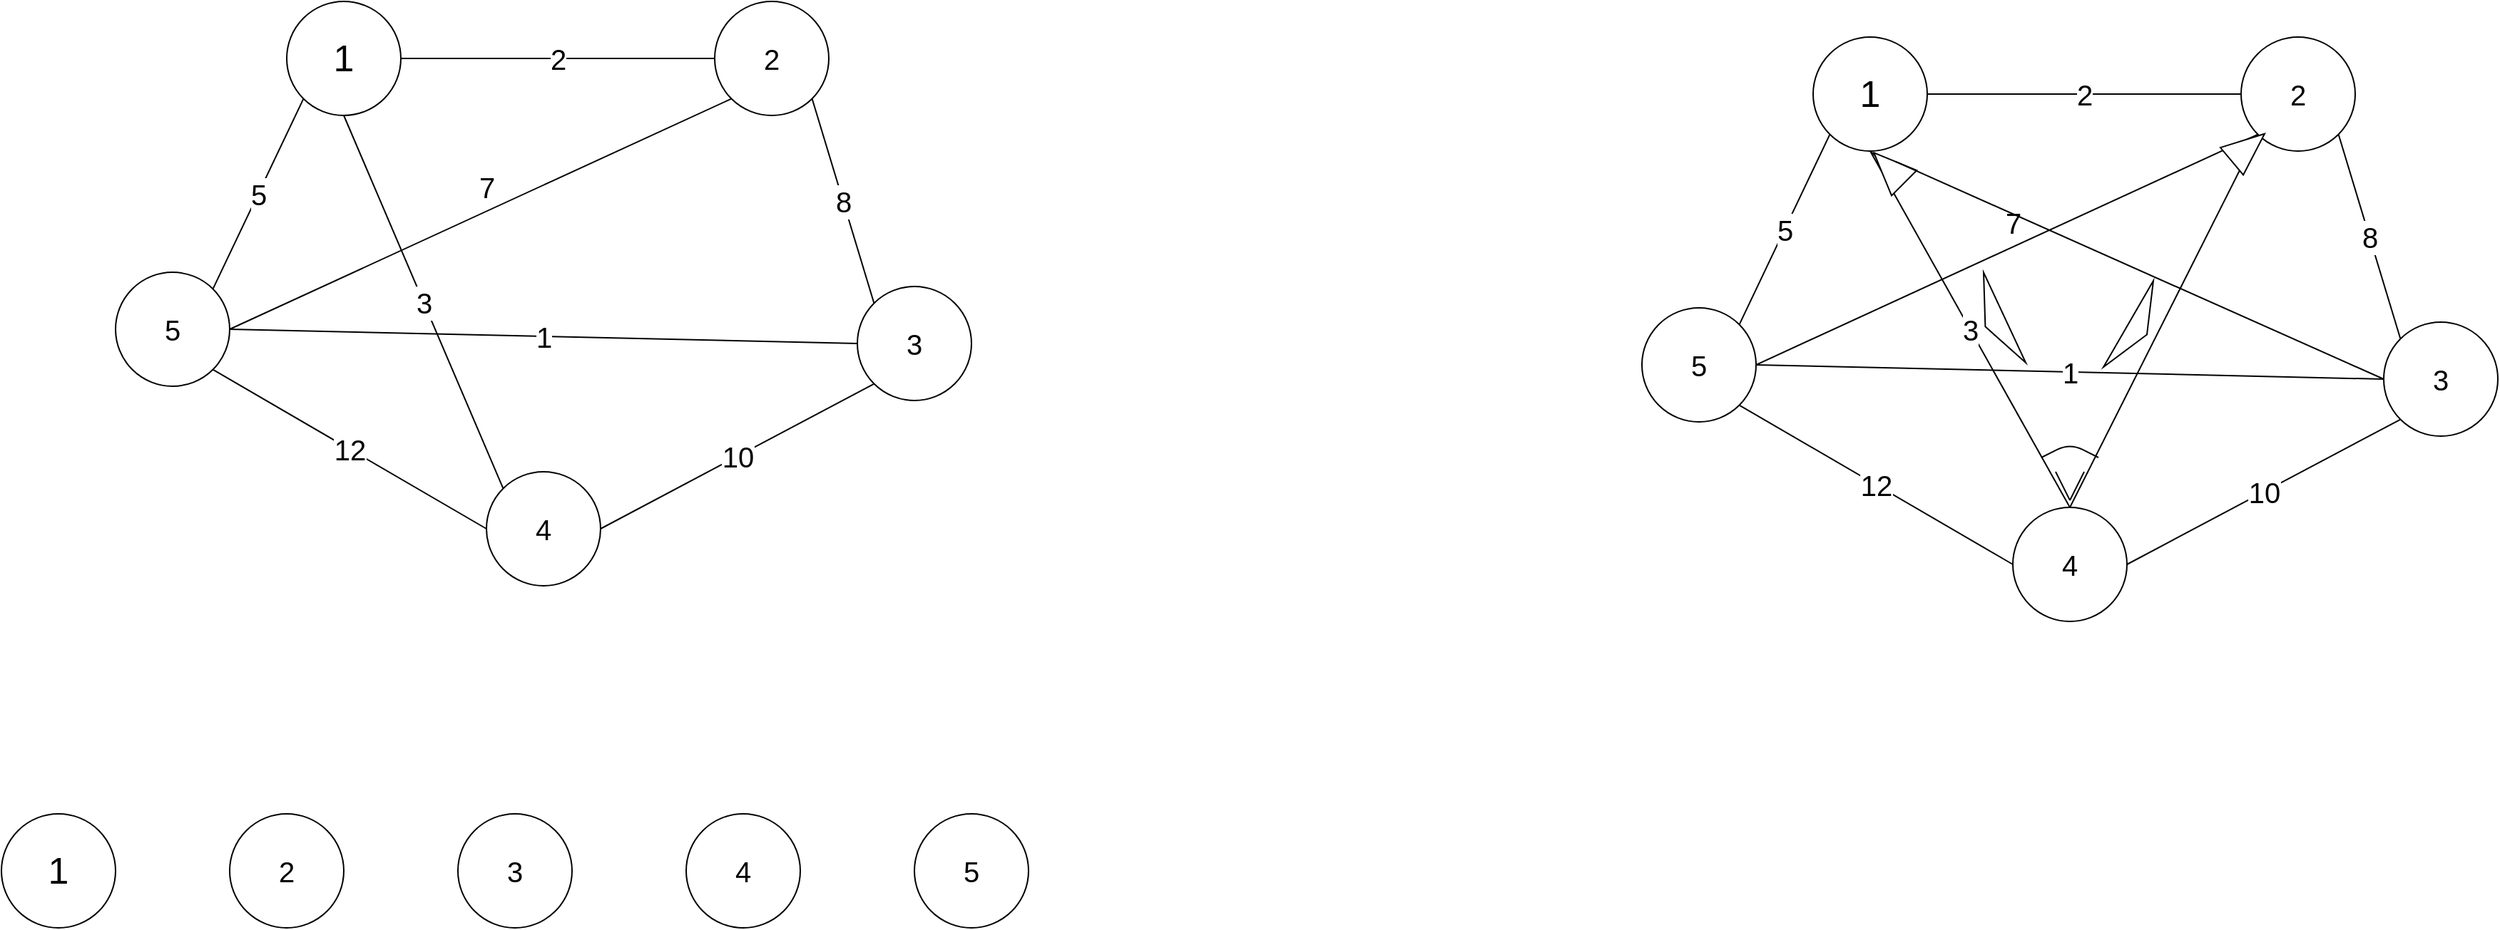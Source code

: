 <mxfile version="13.9.9" type="device"><diagram id="7U7eVqQrNw2slBG3ilnZ" name="Страница 1"><mxGraphModel dx="1320" dy="1634" grid="1" gridSize="10" guides="1" tooltips="1" connect="1" arrows="1" fold="1" page="1" pageScale="1" pageWidth="827" pageHeight="1169" math="0" shadow="0"><root><mxCell id="0"/><mxCell id="1" parent="0"/><mxCell id="HdOWyo-NWDSe329gHryE-1" value="5" style="ellipse;whiteSpace=wrap;html=1;aspect=fixed;fontSize=20;" vertex="1" parent="1"><mxGeometry x="200" y="260" width="80" height="80" as="geometry"/></mxCell><mxCell id="HdOWyo-NWDSe329gHryE-2" value="&lt;font style=&quot;font-size: 26px&quot;&gt;1&lt;/font&gt;" style="ellipse;whiteSpace=wrap;html=1;aspect=fixed;" vertex="1" parent="1"><mxGeometry x="320" y="70" width="80" height="80" as="geometry"/></mxCell><mxCell id="HdOWyo-NWDSe329gHryE-4" value="2" style="ellipse;whiteSpace=wrap;html=1;aspect=fixed;fontSize=20;" vertex="1" parent="1"><mxGeometry x="620" y="70" width="80" height="80" as="geometry"/></mxCell><mxCell id="HdOWyo-NWDSe329gHryE-5" value="3" style="ellipse;whiteSpace=wrap;html=1;aspect=fixed;fontSize=20;" vertex="1" parent="1"><mxGeometry x="720" y="270" width="80" height="80" as="geometry"/></mxCell><mxCell id="HdOWyo-NWDSe329gHryE-6" value="4" style="ellipse;whiteSpace=wrap;html=1;aspect=fixed;fontSize=20;" vertex="1" parent="1"><mxGeometry x="460" y="400" width="80" height="80" as="geometry"/></mxCell><mxCell id="HdOWyo-NWDSe329gHryE-7" value="2" style="endArrow=none;html=1;strokeWidth=1;entryX=0;entryY=0.5;entryDx=0;entryDy=0;exitX=1;exitY=0.5;exitDx=0;exitDy=0;fontSize=20;" edge="1" parent="1" source="HdOWyo-NWDSe329gHryE-2" target="HdOWyo-NWDSe329gHryE-4"><mxGeometry width="50" height="50" relative="1" as="geometry"><mxPoint x="414" y="310" as="sourcePoint"/><mxPoint x="464" y="260" as="targetPoint"/></mxGeometry></mxCell><mxCell id="HdOWyo-NWDSe329gHryE-8" value="5" style="endArrow=none;html=1;strokeWidth=1;entryX=0;entryY=1;entryDx=0;entryDy=0;exitX=1;exitY=0;exitDx=0;exitDy=0;fontSize=20;" edge="1" parent="1" source="HdOWyo-NWDSe329gHryE-1" target="HdOWyo-NWDSe329gHryE-2"><mxGeometry width="50" height="50" relative="1" as="geometry"><mxPoint x="400" y="450" as="sourcePoint"/><mxPoint x="450" y="400" as="targetPoint"/></mxGeometry></mxCell><mxCell id="HdOWyo-NWDSe329gHryE-9" value="12" style="endArrow=none;html=1;strokeWidth=1;exitX=1;exitY=1;exitDx=0;exitDy=0;entryX=0;entryY=0.5;entryDx=0;entryDy=0;fontSize=20;" edge="1" parent="1" source="HdOWyo-NWDSe329gHryE-1" target="HdOWyo-NWDSe329gHryE-6"><mxGeometry width="50" height="50" relative="1" as="geometry"><mxPoint x="410" y="460" as="sourcePoint"/><mxPoint x="460" y="410" as="targetPoint"/></mxGeometry></mxCell><mxCell id="HdOWyo-NWDSe329gHryE-10" value="8" style="endArrow=none;html=1;strokeWidth=1;entryX=1;entryY=1;entryDx=0;entryDy=0;exitX=0;exitY=0;exitDx=0;exitDy=0;fontSize=20;" edge="1" parent="1" source="HdOWyo-NWDSe329gHryE-5" target="HdOWyo-NWDSe329gHryE-4"><mxGeometry width="50" height="50" relative="1" as="geometry"><mxPoint x="420" y="470" as="sourcePoint"/><mxPoint x="470" y="420" as="targetPoint"/></mxGeometry></mxCell><mxCell id="HdOWyo-NWDSe329gHryE-11" value="10" style="endArrow=none;html=1;strokeWidth=1;entryX=0;entryY=1;entryDx=0;entryDy=0;exitX=1;exitY=0.5;exitDx=0;exitDy=0;fontSize=20;" edge="1" parent="1" source="HdOWyo-NWDSe329gHryE-6" target="HdOWyo-NWDSe329gHryE-5"><mxGeometry width="50" height="50" relative="1" as="geometry"><mxPoint x="430" y="480" as="sourcePoint"/><mxPoint x="480" y="430" as="targetPoint"/></mxGeometry></mxCell><mxCell id="HdOWyo-NWDSe329gHryE-12" value="3" style="endArrow=none;html=1;strokeWidth=1;entryX=0.5;entryY=1;entryDx=0;entryDy=0;exitX=0;exitY=0;exitDx=0;exitDy=0;fontSize=20;" edge="1" parent="1" source="HdOWyo-NWDSe329gHryE-6" target="HdOWyo-NWDSe329gHryE-2"><mxGeometry width="50" height="50" relative="1" as="geometry"><mxPoint x="440" y="490" as="sourcePoint"/><mxPoint x="490" y="440" as="targetPoint"/></mxGeometry></mxCell><mxCell id="HdOWyo-NWDSe329gHryE-13" value="7" style="endArrow=none;html=1;strokeWidth=1;entryX=0;entryY=1;entryDx=0;entryDy=0;exitX=1;exitY=0.5;exitDx=0;exitDy=0;fontSize=20;" edge="1" parent="1" source="HdOWyo-NWDSe329gHryE-1" target="HdOWyo-NWDSe329gHryE-4"><mxGeometry x="0.066" y="15" width="50" height="50" relative="1" as="geometry"><mxPoint x="450" y="500" as="sourcePoint"/><mxPoint x="500" y="450" as="targetPoint"/><mxPoint x="-1" as="offset"/></mxGeometry></mxCell><mxCell id="HdOWyo-NWDSe329gHryE-14" value="1" style="endArrow=none;html=1;strokeWidth=1;entryX=0;entryY=0.5;entryDx=0;entryDy=0;exitX=1;exitY=0.5;exitDx=0;exitDy=0;fontSize=20;" edge="1" parent="1" source="HdOWyo-NWDSe329gHryE-1" target="HdOWyo-NWDSe329gHryE-5"><mxGeometry width="50" height="50" relative="1" as="geometry"><mxPoint x="460" y="510" as="sourcePoint"/><mxPoint x="510" y="460" as="targetPoint"/></mxGeometry></mxCell><mxCell id="HdOWyo-NWDSe329gHryE-15" value="&lt;font style=&quot;font-size: 26px&quot;&gt;1&lt;/font&gt;" style="ellipse;whiteSpace=wrap;html=1;aspect=fixed;" vertex="1" parent="1"><mxGeometry x="120" y="640" width="80" height="80" as="geometry"/></mxCell><mxCell id="HdOWyo-NWDSe329gHryE-16" value="2" style="ellipse;whiteSpace=wrap;html=1;aspect=fixed;fontSize=20;" vertex="1" parent="1"><mxGeometry x="280" y="640" width="80" height="80" as="geometry"/></mxCell><mxCell id="HdOWyo-NWDSe329gHryE-17" value="3" style="ellipse;whiteSpace=wrap;html=1;aspect=fixed;fontSize=20;" vertex="1" parent="1"><mxGeometry x="440" y="640" width="80" height="80" as="geometry"/></mxCell><mxCell id="HdOWyo-NWDSe329gHryE-18" value="4" style="ellipse;whiteSpace=wrap;html=1;aspect=fixed;fontSize=20;" vertex="1" parent="1"><mxGeometry x="600" y="640" width="80" height="80" as="geometry"/></mxCell><mxCell id="HdOWyo-NWDSe329gHryE-19" value="5" style="ellipse;whiteSpace=wrap;html=1;aspect=fixed;fontSize=20;" vertex="1" parent="1"><mxGeometry x="760" y="640" width="80" height="80" as="geometry"/></mxCell><mxCell id="HdOWyo-NWDSe329gHryE-20" value="5" style="ellipse;whiteSpace=wrap;html=1;aspect=fixed;fontSize=20;" vertex="1" parent="1"><mxGeometry x="1270" y="285" width="80" height="80" as="geometry"/></mxCell><mxCell id="HdOWyo-NWDSe329gHryE-21" value="&lt;font style=&quot;font-size: 26px&quot;&gt;1&lt;/font&gt;" style="ellipse;whiteSpace=wrap;html=1;aspect=fixed;" vertex="1" parent="1"><mxGeometry x="1390" y="95" width="80" height="80" as="geometry"/></mxCell><mxCell id="HdOWyo-NWDSe329gHryE-22" value="2" style="ellipse;whiteSpace=wrap;html=1;aspect=fixed;fontSize=20;" vertex="1" parent="1"><mxGeometry x="1690" y="95" width="80" height="80" as="geometry"/></mxCell><mxCell id="HdOWyo-NWDSe329gHryE-23" value="3" style="ellipse;whiteSpace=wrap;html=1;aspect=fixed;fontSize=20;" vertex="1" parent="1"><mxGeometry x="1790" y="295" width="80" height="80" as="geometry"/></mxCell><mxCell id="HdOWyo-NWDSe329gHryE-24" value="4" style="ellipse;whiteSpace=wrap;html=1;aspect=fixed;fontSize=20;" vertex="1" parent="1"><mxGeometry x="1530" y="425" width="80" height="80" as="geometry"/></mxCell><mxCell id="HdOWyo-NWDSe329gHryE-25" value="2" style="endArrow=none;html=1;strokeWidth=1;entryX=0;entryY=0.5;entryDx=0;entryDy=0;exitX=1;exitY=0.5;exitDx=0;exitDy=0;fontSize=20;" edge="1" parent="1" source="HdOWyo-NWDSe329gHryE-21" target="HdOWyo-NWDSe329gHryE-22"><mxGeometry width="50" height="50" relative="1" as="geometry"><mxPoint x="1484" y="335" as="sourcePoint"/><mxPoint x="1534" y="285" as="targetPoint"/></mxGeometry></mxCell><mxCell id="HdOWyo-NWDSe329gHryE-26" value="5" style="endArrow=none;html=1;strokeWidth=1;entryX=0;entryY=1;entryDx=0;entryDy=0;exitX=1;exitY=0;exitDx=0;exitDy=0;fontSize=20;" edge="1" parent="1" source="HdOWyo-NWDSe329gHryE-20" target="HdOWyo-NWDSe329gHryE-21"><mxGeometry width="50" height="50" relative="1" as="geometry"><mxPoint x="1470" y="475" as="sourcePoint"/><mxPoint x="1520" y="425" as="targetPoint"/></mxGeometry></mxCell><mxCell id="HdOWyo-NWDSe329gHryE-27" value="12" style="endArrow=none;html=1;strokeWidth=1;exitX=1;exitY=1;exitDx=0;exitDy=0;entryX=0;entryY=0.5;entryDx=0;entryDy=0;fontSize=20;" edge="1" parent="1" source="HdOWyo-NWDSe329gHryE-20" target="HdOWyo-NWDSe329gHryE-24"><mxGeometry width="50" height="50" relative="1" as="geometry"><mxPoint x="1480" y="485" as="sourcePoint"/><mxPoint x="1530" y="435" as="targetPoint"/></mxGeometry></mxCell><mxCell id="HdOWyo-NWDSe329gHryE-28" value="8" style="endArrow=none;html=1;strokeWidth=1;entryX=1;entryY=1;entryDx=0;entryDy=0;exitX=0;exitY=0;exitDx=0;exitDy=0;fontSize=20;" edge="1" parent="1" source="HdOWyo-NWDSe329gHryE-23" target="HdOWyo-NWDSe329gHryE-22"><mxGeometry width="50" height="50" relative="1" as="geometry"><mxPoint x="1490" y="495" as="sourcePoint"/><mxPoint x="1540" y="445" as="targetPoint"/></mxGeometry></mxCell><mxCell id="HdOWyo-NWDSe329gHryE-29" value="10" style="endArrow=none;html=1;strokeWidth=1;entryX=0;entryY=1;entryDx=0;entryDy=0;exitX=1;exitY=0.5;exitDx=0;exitDy=0;fontSize=20;" edge="1" parent="1" source="HdOWyo-NWDSe329gHryE-24" target="HdOWyo-NWDSe329gHryE-23"><mxGeometry width="50" height="50" relative="1" as="geometry"><mxPoint x="1500" y="505" as="sourcePoint"/><mxPoint x="1550" y="455" as="targetPoint"/></mxGeometry></mxCell><mxCell id="HdOWyo-NWDSe329gHryE-30" value="3" style="endArrow=none;html=1;strokeWidth=1;entryX=0.5;entryY=1;entryDx=0;entryDy=0;exitX=0.5;exitY=0;exitDx=0;exitDy=0;fontSize=20;" edge="1" parent="1" source="HdOWyo-NWDSe329gHryE-24" target="HdOWyo-NWDSe329gHryE-21"><mxGeometry width="50" height="50" relative="1" as="geometry"><mxPoint x="1510" y="515" as="sourcePoint"/><mxPoint x="1560" y="465" as="targetPoint"/></mxGeometry></mxCell><mxCell id="HdOWyo-NWDSe329gHryE-31" value="7" style="endArrow=none;html=1;strokeWidth=1;entryX=0;entryY=1;entryDx=0;entryDy=0;exitX=1;exitY=0.5;exitDx=0;exitDy=0;fontSize=20;" edge="1" parent="1" source="HdOWyo-NWDSe329gHryE-20" target="HdOWyo-NWDSe329gHryE-22"><mxGeometry x="0.066" y="15" width="50" height="50" relative="1" as="geometry"><mxPoint x="1520" y="525" as="sourcePoint"/><mxPoint x="1570" y="475" as="targetPoint"/><mxPoint x="-1" as="offset"/></mxGeometry></mxCell><mxCell id="HdOWyo-NWDSe329gHryE-32" value="1" style="endArrow=none;html=1;strokeWidth=1;entryX=0;entryY=0.5;entryDx=0;entryDy=0;exitX=1;exitY=0.5;exitDx=0;exitDy=0;fontSize=20;" edge="1" parent="1" source="HdOWyo-NWDSe329gHryE-20" target="HdOWyo-NWDSe329gHryE-23"><mxGeometry width="50" height="50" relative="1" as="geometry"><mxPoint x="1530" y="535" as="sourcePoint"/><mxPoint x="1580" y="485" as="targetPoint"/></mxGeometry></mxCell><mxCell id="HdOWyo-NWDSe329gHryE-33" value="" style="endArrow=none;html=1;strokeWidth=1;fontSize=20;entryX=0;entryY=1;entryDx=0;entryDy=0;exitX=0.5;exitY=0;exitDx=0;exitDy=0;" edge="1" parent="1" source="HdOWyo-NWDSe329gHryE-24" target="HdOWyo-NWDSe329gHryE-22"><mxGeometry width="50" height="50" relative="1" as="geometry"><mxPoint x="1530" y="430" as="sourcePoint"/><mxPoint x="1580" y="380" as="targetPoint"/></mxGeometry></mxCell><mxCell id="HdOWyo-NWDSe329gHryE-47" value="" style="endArrow=none;html=1;strokeWidth=1;fontSize=20;entryX=0.5;entryY=1;entryDx=0;entryDy=0;exitX=0;exitY=0.5;exitDx=0;exitDy=0;" edge="1" parent="1" source="HdOWyo-NWDSe329gHryE-67" target="HdOWyo-NWDSe329gHryE-21"><mxGeometry width="50" height="50" relative="1" as="geometry"><mxPoint x="1600" y="430" as="sourcePoint"/><mxPoint x="1650" y="380" as="targetPoint"/></mxGeometry></mxCell><mxCell id="HdOWyo-NWDSe329gHryE-55" value="" style="endArrow=none;html=1;strokeWidth=1;fontSize=20;" edge="1" parent="1"><mxGeometry width="50" height="50" relative="1" as="geometry"><mxPoint x="1550" y="390" as="sourcePoint"/><mxPoint x="1590" y="390" as="targetPoint"/><Array as="points"><mxPoint x="1570" y="380"/></Array></mxGeometry></mxCell><mxCell id="HdOWyo-NWDSe329gHryE-58" value="" style="triangle;whiteSpace=wrap;html=1;fontSize=20;rotation=30;" vertex="1" parent="1"><mxGeometry x="1610" y="265" width="15" height="70" as="geometry"/></mxCell><mxCell id="HdOWyo-NWDSe329gHryE-62" value="" style="triangle;whiteSpace=wrap;html=1;fontSize=20;rotation=-205;" vertex="1" parent="1"><mxGeometry x="1509.995" y="260.001" width="15" height="70" as="geometry"/></mxCell><mxCell id="HdOWyo-NWDSe329gHryE-65" value="" style="endArrow=none;html=1;strokeWidth=1;fontSize=20;" edge="1" parent="1"><mxGeometry width="50" height="50" relative="1" as="geometry"><mxPoint x="1570" y="420" as="sourcePoint"/><mxPoint x="1580" y="400" as="targetPoint"/></mxGeometry></mxCell><mxCell id="HdOWyo-NWDSe329gHryE-66" value="" style="endArrow=none;html=1;strokeWidth=1;fontSize=20;" edge="1" parent="1"><mxGeometry width="50" height="50" relative="1" as="geometry"><mxPoint x="1570" y="420" as="sourcePoint"/><mxPoint x="1560" y="400" as="targetPoint"/></mxGeometry></mxCell><mxCell id="HdOWyo-NWDSe329gHryE-67" value="" style="triangle;whiteSpace=wrap;html=1;fontSize=20;rotation=-135;" vertex="1" parent="1"><mxGeometry x="1428.23" y="174.27" width="30" height="25" as="geometry"/></mxCell><mxCell id="HdOWyo-NWDSe329gHryE-70" value="" style="endArrow=none;html=1;strokeWidth=1;fontSize=20;entryX=0.5;entryY=1;entryDx=0;entryDy=0;exitX=0;exitY=0.5;exitDx=0;exitDy=0;" edge="1" parent="1" source="HdOWyo-NWDSe329gHryE-23" target="HdOWyo-NWDSe329gHryE-67"><mxGeometry width="50" height="50" relative="1" as="geometry"><mxPoint x="1790" y="335" as="sourcePoint"/><mxPoint x="1430" y="175" as="targetPoint"/></mxGeometry></mxCell><mxCell id="HdOWyo-NWDSe329gHryE-71" value="" style="triangle;whiteSpace=wrap;html=1;fontSize=20;rotation=-40;" vertex="1" parent="1"><mxGeometry x="1679.995" y="159.995" width="30" height="25" as="geometry"/></mxCell></root></mxGraphModel></diagram></mxfile>